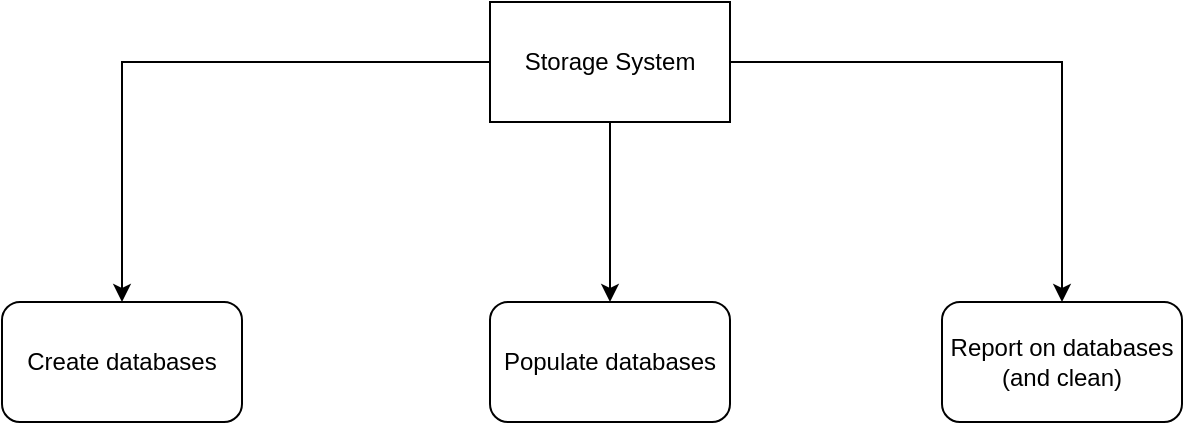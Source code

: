 <mxfile version="20.4.0" type="github">
  <diagram id="qogbHMF2WECLjnla78s_" name="Page-1">
    <mxGraphModel dx="1422" dy="772" grid="1" gridSize="10" guides="1" tooltips="1" connect="1" arrows="1" fold="1" page="1" pageScale="1" pageWidth="827" pageHeight="1169" math="0" shadow="0">
      <root>
        <mxCell id="0" />
        <mxCell id="1" parent="0" />
        <mxCell id="lTb2LRMEJDSldLxrj2Hd-5" style="edgeStyle=orthogonalEdgeStyle;rounded=0;orthogonalLoop=1;jettySize=auto;html=1;" edge="1" parent="1" source="lTb2LRMEJDSldLxrj2Hd-1" target="lTb2LRMEJDSldLxrj2Hd-2">
          <mxGeometry relative="1" as="geometry" />
        </mxCell>
        <mxCell id="lTb2LRMEJDSldLxrj2Hd-6" style="edgeStyle=orthogonalEdgeStyle;rounded=0;orthogonalLoop=1;jettySize=auto;html=1;" edge="1" parent="1" source="lTb2LRMEJDSldLxrj2Hd-1" target="lTb2LRMEJDSldLxrj2Hd-3">
          <mxGeometry relative="1" as="geometry" />
        </mxCell>
        <mxCell id="lTb2LRMEJDSldLxrj2Hd-7" style="edgeStyle=orthogonalEdgeStyle;rounded=0;orthogonalLoop=1;jettySize=auto;html=1;" edge="1" parent="1" source="lTb2LRMEJDSldLxrj2Hd-1" target="lTb2LRMEJDSldLxrj2Hd-4">
          <mxGeometry relative="1" as="geometry" />
        </mxCell>
        <mxCell id="lTb2LRMEJDSldLxrj2Hd-1" value="Storage System" style="rounded=0;whiteSpace=wrap;html=1;" vertex="1" parent="1">
          <mxGeometry x="354" y="50" width="120" height="60" as="geometry" />
        </mxCell>
        <mxCell id="lTb2LRMEJDSldLxrj2Hd-2" value="Create databases" style="rounded=1;whiteSpace=wrap;html=1;" vertex="1" parent="1">
          <mxGeometry x="110" y="200" width="120" height="60" as="geometry" />
        </mxCell>
        <mxCell id="lTb2LRMEJDSldLxrj2Hd-3" value="Populate databases" style="rounded=1;whiteSpace=wrap;html=1;" vertex="1" parent="1">
          <mxGeometry x="354" y="200" width="120" height="60" as="geometry" />
        </mxCell>
        <mxCell id="lTb2LRMEJDSldLxrj2Hd-4" value="Report on databases (and clean)" style="rounded=1;whiteSpace=wrap;html=1;" vertex="1" parent="1">
          <mxGeometry x="580" y="200" width="120" height="60" as="geometry" />
        </mxCell>
      </root>
    </mxGraphModel>
  </diagram>
</mxfile>
